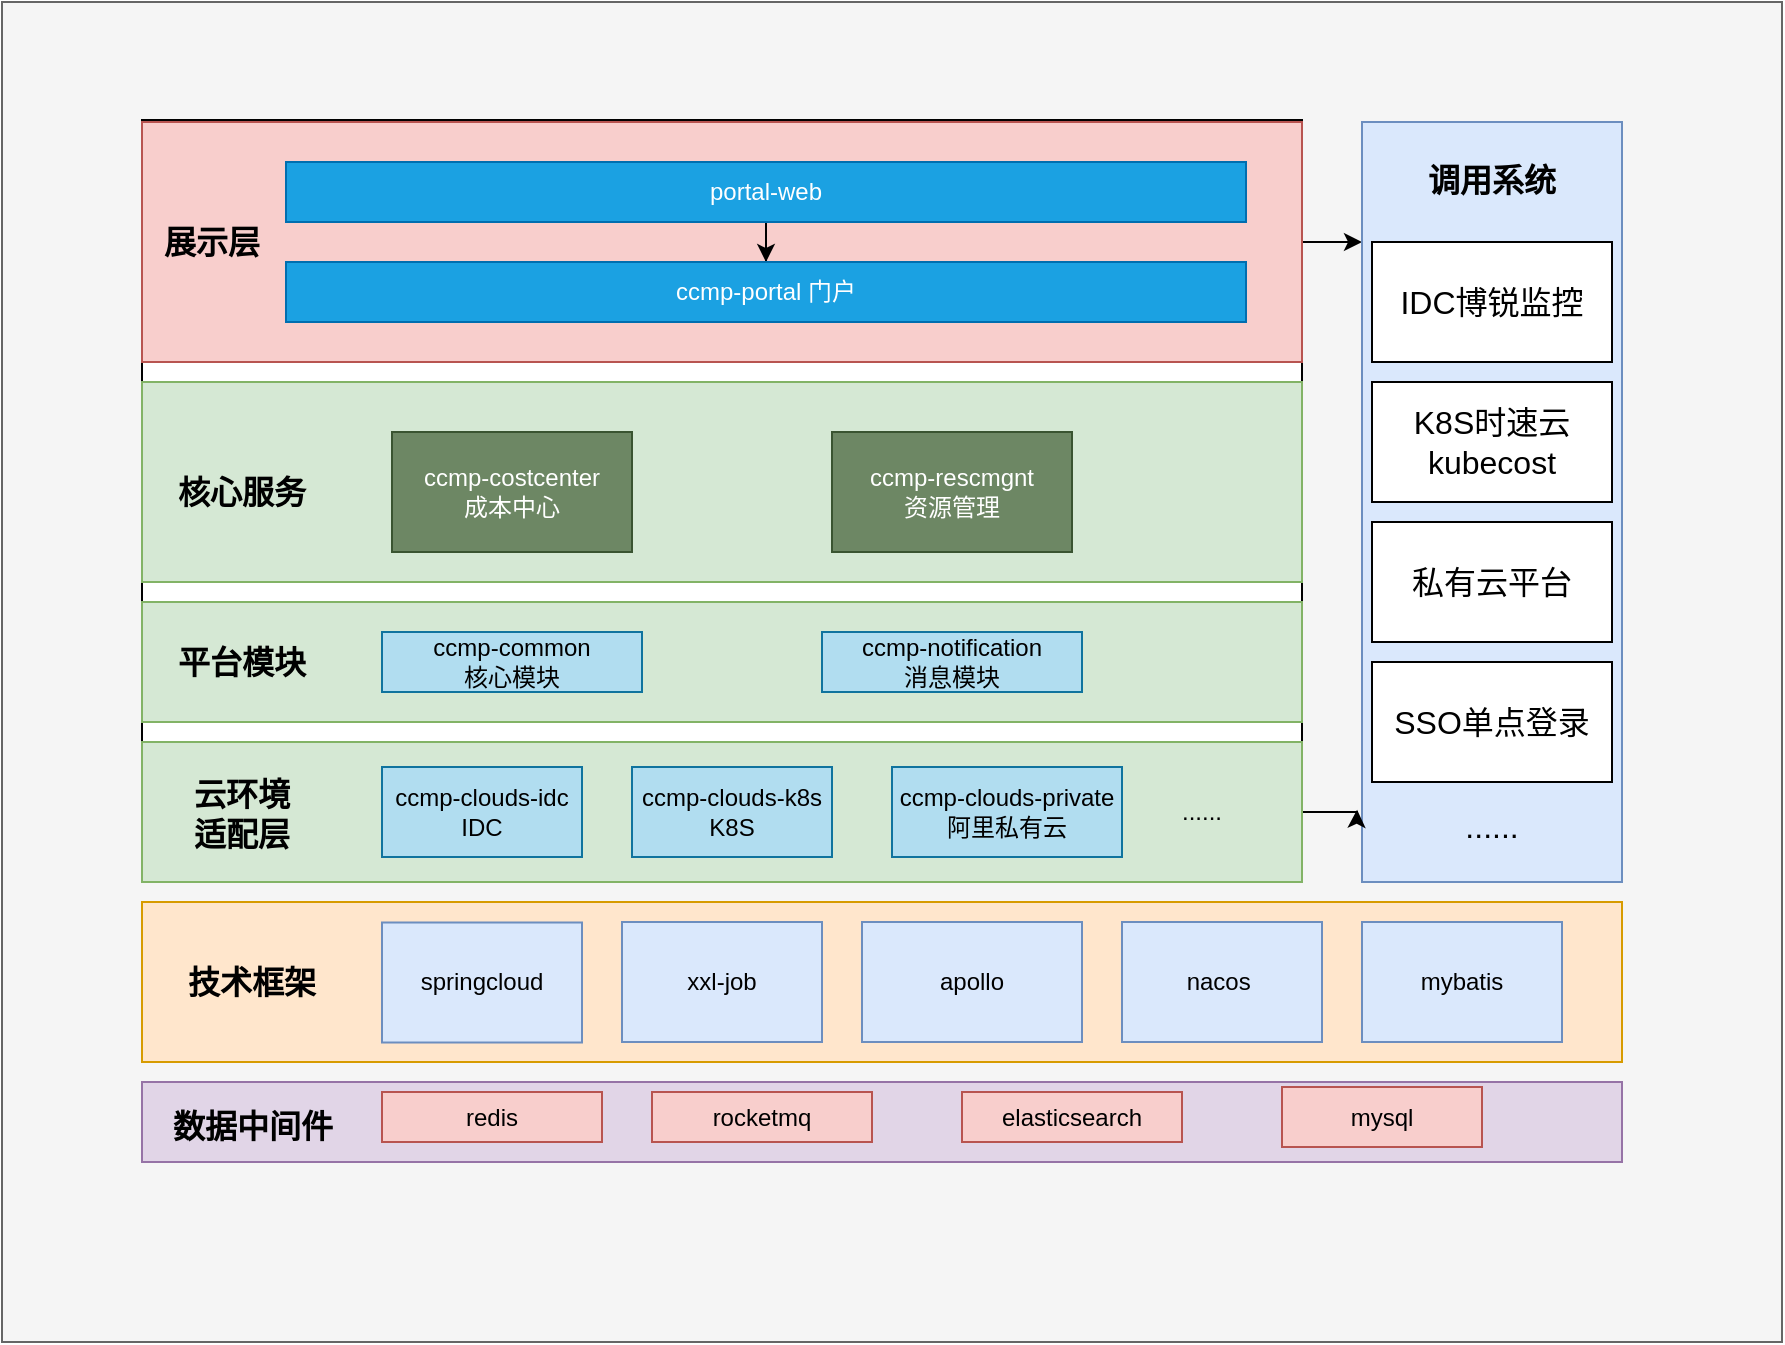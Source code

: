 <mxfile version="17.2.4" type="github">
  <diagram id="wFE0QG_FPsp0jaGvCLVb" name="Page-1">
    <mxGraphModel dx="1483" dy="781" grid="1" gridSize="10" guides="1" tooltips="1" connect="1" arrows="1" fold="1" page="1" pageScale="1" pageWidth="850" pageHeight="1100" math="0" shadow="0">
      <root>
        <mxCell id="0" />
        <mxCell id="1" parent="0" />
        <mxCell id="6U4N98eAY60oqlX8b42U-40" value="" style="rounded=0;whiteSpace=wrap;html=1;fontSize=16;fillColor=#f5f5f5;fontColor=#333333;strokeColor=#666666;" vertex="1" parent="1">
          <mxGeometry x="60" y="10" width="890" height="670" as="geometry" />
        </mxCell>
        <mxCell id="6U4N98eAY60oqlX8b42U-49" value="" style="rounded=0;whiteSpace=wrap;html=1;fontSize=16;" vertex="1" parent="1">
          <mxGeometry x="130" y="69" width="580" height="381" as="geometry" />
        </mxCell>
        <mxCell id="6U4N98eAY60oqlX8b42U-58" style="edgeStyle=orthogonalEdgeStyle;rounded=0;orthogonalLoop=1;jettySize=auto;html=1;exitX=1;exitY=0.5;exitDx=0;exitDy=0;entryX=0;entryY=0.159;entryDx=0;entryDy=0;entryPerimeter=0;fontSize=16;" edge="1" parent="1" source="6U4N98eAY60oqlX8b42U-1" target="6U4N98eAY60oqlX8b42U-4">
          <mxGeometry relative="1" as="geometry" />
        </mxCell>
        <mxCell id="6U4N98eAY60oqlX8b42U-1" value="" style="rounded=0;whiteSpace=wrap;html=1;fillColor=#f8cecc;strokeColor=#b85450;" vertex="1" parent="1">
          <mxGeometry x="130" y="70" width="580" height="120" as="geometry" />
        </mxCell>
        <mxCell id="6U4N98eAY60oqlX8b42U-2" value="" style="rounded=0;whiteSpace=wrap;html=1;fillColor=#d5e8d4;strokeColor=#82b366;" vertex="1" parent="1">
          <mxGeometry x="130" y="200" width="580" height="100" as="geometry" />
        </mxCell>
        <mxCell id="6U4N98eAY60oqlX8b42U-3" value="" style="rounded=0;whiteSpace=wrap;html=1;fillColor=#d5e8d4;strokeColor=#82b366;" vertex="1" parent="1">
          <mxGeometry x="130" y="310" width="580" height="60" as="geometry" />
        </mxCell>
        <mxCell id="6U4N98eAY60oqlX8b42U-4" value="" style="rounded=0;whiteSpace=wrap;html=1;fillColor=#dae8fc;strokeColor=#6c8ebf;" vertex="1" parent="1">
          <mxGeometry x="740" y="70" width="130" height="380" as="geometry" />
        </mxCell>
        <mxCell id="6U4N98eAY60oqlX8b42U-5" value="" style="rounded=0;whiteSpace=wrap;html=1;fillColor=#ffe6cc;strokeColor=#d79b00;" vertex="1" parent="1">
          <mxGeometry x="130" y="460" width="740" height="80" as="geometry" />
        </mxCell>
        <mxCell id="6U4N98eAY60oqlX8b42U-6" value="展示层" style="text;html=1;strokeColor=none;fillColor=none;align=center;verticalAlign=middle;whiteSpace=wrap;rounded=0;fontStyle=1;fontSize=16;" vertex="1" parent="1">
          <mxGeometry x="140" y="100" width="50" height="60" as="geometry" />
        </mxCell>
        <mxCell id="6U4N98eAY60oqlX8b42U-10" value="" style="edgeStyle=orthogonalEdgeStyle;rounded=0;orthogonalLoop=1;jettySize=auto;html=1;" edge="1" parent="1" source="6U4N98eAY60oqlX8b42U-7" target="6U4N98eAY60oqlX8b42U-8">
          <mxGeometry relative="1" as="geometry" />
        </mxCell>
        <mxCell id="6U4N98eAY60oqlX8b42U-7" value="portal-web" style="rounded=0;whiteSpace=wrap;html=1;fillColor=#1ba1e2;fontColor=#ffffff;strokeColor=#006EAF;" vertex="1" parent="1">
          <mxGeometry x="202" y="90" width="480" height="30" as="geometry" />
        </mxCell>
        <mxCell id="6U4N98eAY60oqlX8b42U-8" value="ccmp-portal 门户" style="rounded=0;whiteSpace=wrap;html=1;fillColor=#1ba1e2;fontColor=#ffffff;strokeColor=#006EAF;" vertex="1" parent="1">
          <mxGeometry x="202" y="140" width="480" height="30" as="geometry" />
        </mxCell>
        <mxCell id="6U4N98eAY60oqlX8b42U-11" value="ccmp-common&lt;br&gt;核心模块" style="rounded=0;whiteSpace=wrap;html=1;fillColor=#b1ddf0;strokeColor=#10739e;" vertex="1" parent="1">
          <mxGeometry x="250" y="325" width="130" height="30" as="geometry" />
        </mxCell>
        <mxCell id="6U4N98eAY60oqlX8b42U-13" value="ccmp-notification&lt;br&gt;消息模块" style="rounded=0;whiteSpace=wrap;html=1;fillColor=#b1ddf0;strokeColor=#10739e;" vertex="1" parent="1">
          <mxGeometry x="470" y="325" width="130" height="30" as="geometry" />
        </mxCell>
        <mxCell id="6U4N98eAY60oqlX8b42U-14" value="springcloud" style="rounded=0;whiteSpace=wrap;html=1;fillColor=#dae8fc;strokeColor=#6c8ebf;" vertex="1" parent="1">
          <mxGeometry x="250" y="470.25" width="100" height="60" as="geometry" />
        </mxCell>
        <mxCell id="6U4N98eAY60oqlX8b42U-15" value="apollo" style="rounded=0;whiteSpace=wrap;html=1;fillColor=#dae8fc;strokeColor=#6c8ebf;" vertex="1" parent="1">
          <mxGeometry x="490" y="470" width="110" height="60" as="geometry" />
        </mxCell>
        <mxCell id="6U4N98eAY60oqlX8b42U-16" value="xxl-job" style="rounded=0;whiteSpace=wrap;html=1;fillColor=#dae8fc;strokeColor=#6c8ebf;" vertex="1" parent="1">
          <mxGeometry x="370" y="470" width="100" height="60" as="geometry" />
        </mxCell>
        <mxCell id="6U4N98eAY60oqlX8b42U-18" value="" style="rounded=0;whiteSpace=wrap;html=1;fillColor=#e1d5e7;strokeColor=#9673a6;" vertex="1" parent="1">
          <mxGeometry x="130" y="550" width="740" height="40" as="geometry" />
        </mxCell>
        <mxCell id="6U4N98eAY60oqlX8b42U-19" value="mysql" style="rounded=0;whiteSpace=wrap;html=1;fillColor=#f8cecc;strokeColor=#b85450;" vertex="1" parent="1">
          <mxGeometry x="700" y="552.5" width="100" height="30" as="geometry" />
        </mxCell>
        <mxCell id="6U4N98eAY60oqlX8b42U-20" value="rocketmq" style="rounded=0;whiteSpace=wrap;html=1;fillColor=#f8cecc;strokeColor=#b85450;" vertex="1" parent="1">
          <mxGeometry x="385" y="555" width="110" height="25" as="geometry" />
        </mxCell>
        <mxCell id="6U4N98eAY60oqlX8b42U-21" value="elasticsearch" style="rounded=0;whiteSpace=wrap;html=1;fillColor=#f8cecc;strokeColor=#b85450;" vertex="1" parent="1">
          <mxGeometry x="540" y="555" width="110" height="25" as="geometry" />
        </mxCell>
        <mxCell id="6U4N98eAY60oqlX8b42U-55" style="edgeStyle=orthogonalEdgeStyle;rounded=0;orthogonalLoop=1;jettySize=auto;html=1;exitX=1;exitY=0.5;exitDx=0;exitDy=0;entryX=-0.019;entryY=0.905;entryDx=0;entryDy=0;entryPerimeter=0;fontSize=16;" edge="1" parent="1" source="6U4N98eAY60oqlX8b42U-22" target="6U4N98eAY60oqlX8b42U-4">
          <mxGeometry relative="1" as="geometry" />
        </mxCell>
        <mxCell id="6U4N98eAY60oqlX8b42U-22" value="" style="rounded=0;whiteSpace=wrap;html=1;fillColor=#d5e8d4;strokeColor=#82b366;" vertex="1" parent="1">
          <mxGeometry x="130" y="380" width="580" height="70" as="geometry" />
        </mxCell>
        <mxCell id="6U4N98eAY60oqlX8b42U-23" value="ccmp-clouds-idc&lt;br&gt;IDC" style="rounded=0;whiteSpace=wrap;html=1;fillColor=#b1ddf0;strokeColor=#10739e;" vertex="1" parent="1">
          <mxGeometry x="250" y="392.5" width="100" height="45" as="geometry" />
        </mxCell>
        <mxCell id="6U4N98eAY60oqlX8b42U-24" value="ccmp-clouds-k8s&lt;br&gt;K8S" style="rounded=0;whiteSpace=wrap;html=1;fillColor=#b1ddf0;strokeColor=#10739e;" vertex="1" parent="1">
          <mxGeometry x="375" y="392.5" width="100" height="45" as="geometry" />
        </mxCell>
        <mxCell id="6U4N98eAY60oqlX8b42U-25" value="ccmp-clouds-private&lt;br&gt;阿里私有云" style="rounded=0;whiteSpace=wrap;html=1;fillColor=#b1ddf0;strokeColor=#10739e;" vertex="1" parent="1">
          <mxGeometry x="505" y="392.5" width="115" height="45" as="geometry" />
        </mxCell>
        <mxCell id="6U4N98eAY60oqlX8b42U-27" value="......" style="text;html=1;strokeColor=none;fillColor=none;align=center;verticalAlign=middle;whiteSpace=wrap;rounded=0;" vertex="1" parent="1">
          <mxGeometry x="630" y="400" width="60" height="30" as="geometry" />
        </mxCell>
        <mxCell id="6U4N98eAY60oqlX8b42U-31" value="ccmp-rescmgnt&lt;br&gt;资源管理" style="rounded=0;whiteSpace=wrap;html=1;fillColor=#6d8764;fontColor=#ffffff;strokeColor=#3A5431;" vertex="1" parent="1">
          <mxGeometry x="475" y="225" width="120" height="60" as="geometry" />
        </mxCell>
        <mxCell id="6U4N98eAY60oqlX8b42U-32" value="核心服务" style="text;html=1;strokeColor=none;fillColor=none;align=center;verticalAlign=middle;whiteSpace=wrap;rounded=0;fontStyle=1;fontSize=16;" vertex="1" parent="1">
          <mxGeometry x="140" y="225" width="80" height="60" as="geometry" />
        </mxCell>
        <mxCell id="6U4N98eAY60oqlX8b42U-33" value="平台模块" style="text;html=1;strokeColor=none;fillColor=none;align=center;verticalAlign=middle;whiteSpace=wrap;rounded=0;fontStyle=1;fontSize=16;" vertex="1" parent="1">
          <mxGeometry x="140" y="320" width="80" height="40" as="geometry" />
        </mxCell>
        <mxCell id="6U4N98eAY60oqlX8b42U-34" value="云环境适配层" style="text;html=1;strokeColor=none;fillColor=none;align=center;verticalAlign=middle;whiteSpace=wrap;rounded=0;fontStyle=1;fontSize=16;" vertex="1" parent="1">
          <mxGeometry x="150" y="395" width="60" height="42.5" as="geometry" />
        </mxCell>
        <mxCell id="6U4N98eAY60oqlX8b42U-35" value="技术框架" style="text;html=1;strokeColor=none;fillColor=none;align=center;verticalAlign=middle;whiteSpace=wrap;rounded=0;fontStyle=1;fontSize=16;" vertex="1" parent="1">
          <mxGeometry x="150" y="479" width="70" height="42.5" as="geometry" />
        </mxCell>
        <mxCell id="6U4N98eAY60oqlX8b42U-36" value="数据中间件" style="text;html=1;strokeColor=none;fillColor=none;align=center;verticalAlign=middle;whiteSpace=wrap;rounded=0;fontStyle=1;fontSize=16;" vertex="1" parent="1">
          <mxGeometry x="142.5" y="552.5" width="85" height="38.12" as="geometry" />
        </mxCell>
        <mxCell id="6U4N98eAY60oqlX8b42U-38" value="调用系统" style="text;html=1;strokeColor=none;fillColor=none;align=center;verticalAlign=middle;whiteSpace=wrap;rounded=0;fontStyle=1;fontSize=16;" vertex="1" parent="1">
          <mxGeometry x="770" y="77.5" width="70" height="42.5" as="geometry" />
        </mxCell>
        <mxCell id="6U4N98eAY60oqlX8b42U-39" value="ccmp-costcenter&lt;br&gt;成本中心" style="rounded=0;whiteSpace=wrap;html=1;fillColor=#6d8764;fontColor=#ffffff;strokeColor=#3A5431;" vertex="1" parent="1">
          <mxGeometry x="255" y="225" width="120" height="60" as="geometry" />
        </mxCell>
        <mxCell id="6U4N98eAY60oqlX8b42U-45" value="nacos&amp;nbsp;" style="rounded=0;whiteSpace=wrap;html=1;fillColor=#dae8fc;strokeColor=#6c8ebf;" vertex="1" parent="1">
          <mxGeometry x="620" y="470" width="100" height="60" as="geometry" />
        </mxCell>
        <mxCell id="6U4N98eAY60oqlX8b42U-47" value="mybatis" style="rounded=0;whiteSpace=wrap;html=1;fillColor=#dae8fc;strokeColor=#6c8ebf;" vertex="1" parent="1">
          <mxGeometry x="740" y="470" width="100" height="60" as="geometry" />
        </mxCell>
        <mxCell id="6U4N98eAY60oqlX8b42U-48" value="redis" style="rounded=0;whiteSpace=wrap;html=1;fillColor=#f8cecc;strokeColor=#b85450;" vertex="1" parent="1">
          <mxGeometry x="250" y="555" width="110" height="25" as="geometry" />
        </mxCell>
        <mxCell id="6U4N98eAY60oqlX8b42U-50" value="IDC博锐监控" style="rounded=0;whiteSpace=wrap;html=1;fontSize=16;" vertex="1" parent="1">
          <mxGeometry x="745" y="130" width="120" height="60" as="geometry" />
        </mxCell>
        <mxCell id="6U4N98eAY60oqlX8b42U-51" value="K8S时速云&lt;br&gt;kubecost" style="rounded=0;whiteSpace=wrap;html=1;fontSize=16;" vertex="1" parent="1">
          <mxGeometry x="745" y="200" width="120" height="60" as="geometry" />
        </mxCell>
        <mxCell id="6U4N98eAY60oqlX8b42U-52" value="私有云平台" style="rounded=0;whiteSpace=wrap;html=1;fontSize=16;" vertex="1" parent="1">
          <mxGeometry x="745" y="270" width="120" height="60" as="geometry" />
        </mxCell>
        <mxCell id="6U4N98eAY60oqlX8b42U-53" value="SSO单点登录" style="rounded=0;whiteSpace=wrap;html=1;fontSize=16;" vertex="1" parent="1">
          <mxGeometry x="745" y="340" width="120" height="60" as="geometry" />
        </mxCell>
        <mxCell id="6U4N98eAY60oqlX8b42U-54" value="......" style="text;html=1;strokeColor=none;fillColor=none;align=center;verticalAlign=middle;whiteSpace=wrap;rounded=0;fontSize=16;" vertex="1" parent="1">
          <mxGeometry x="800" y="405.5" width="10" height="32" as="geometry" />
        </mxCell>
      </root>
    </mxGraphModel>
  </diagram>
</mxfile>

